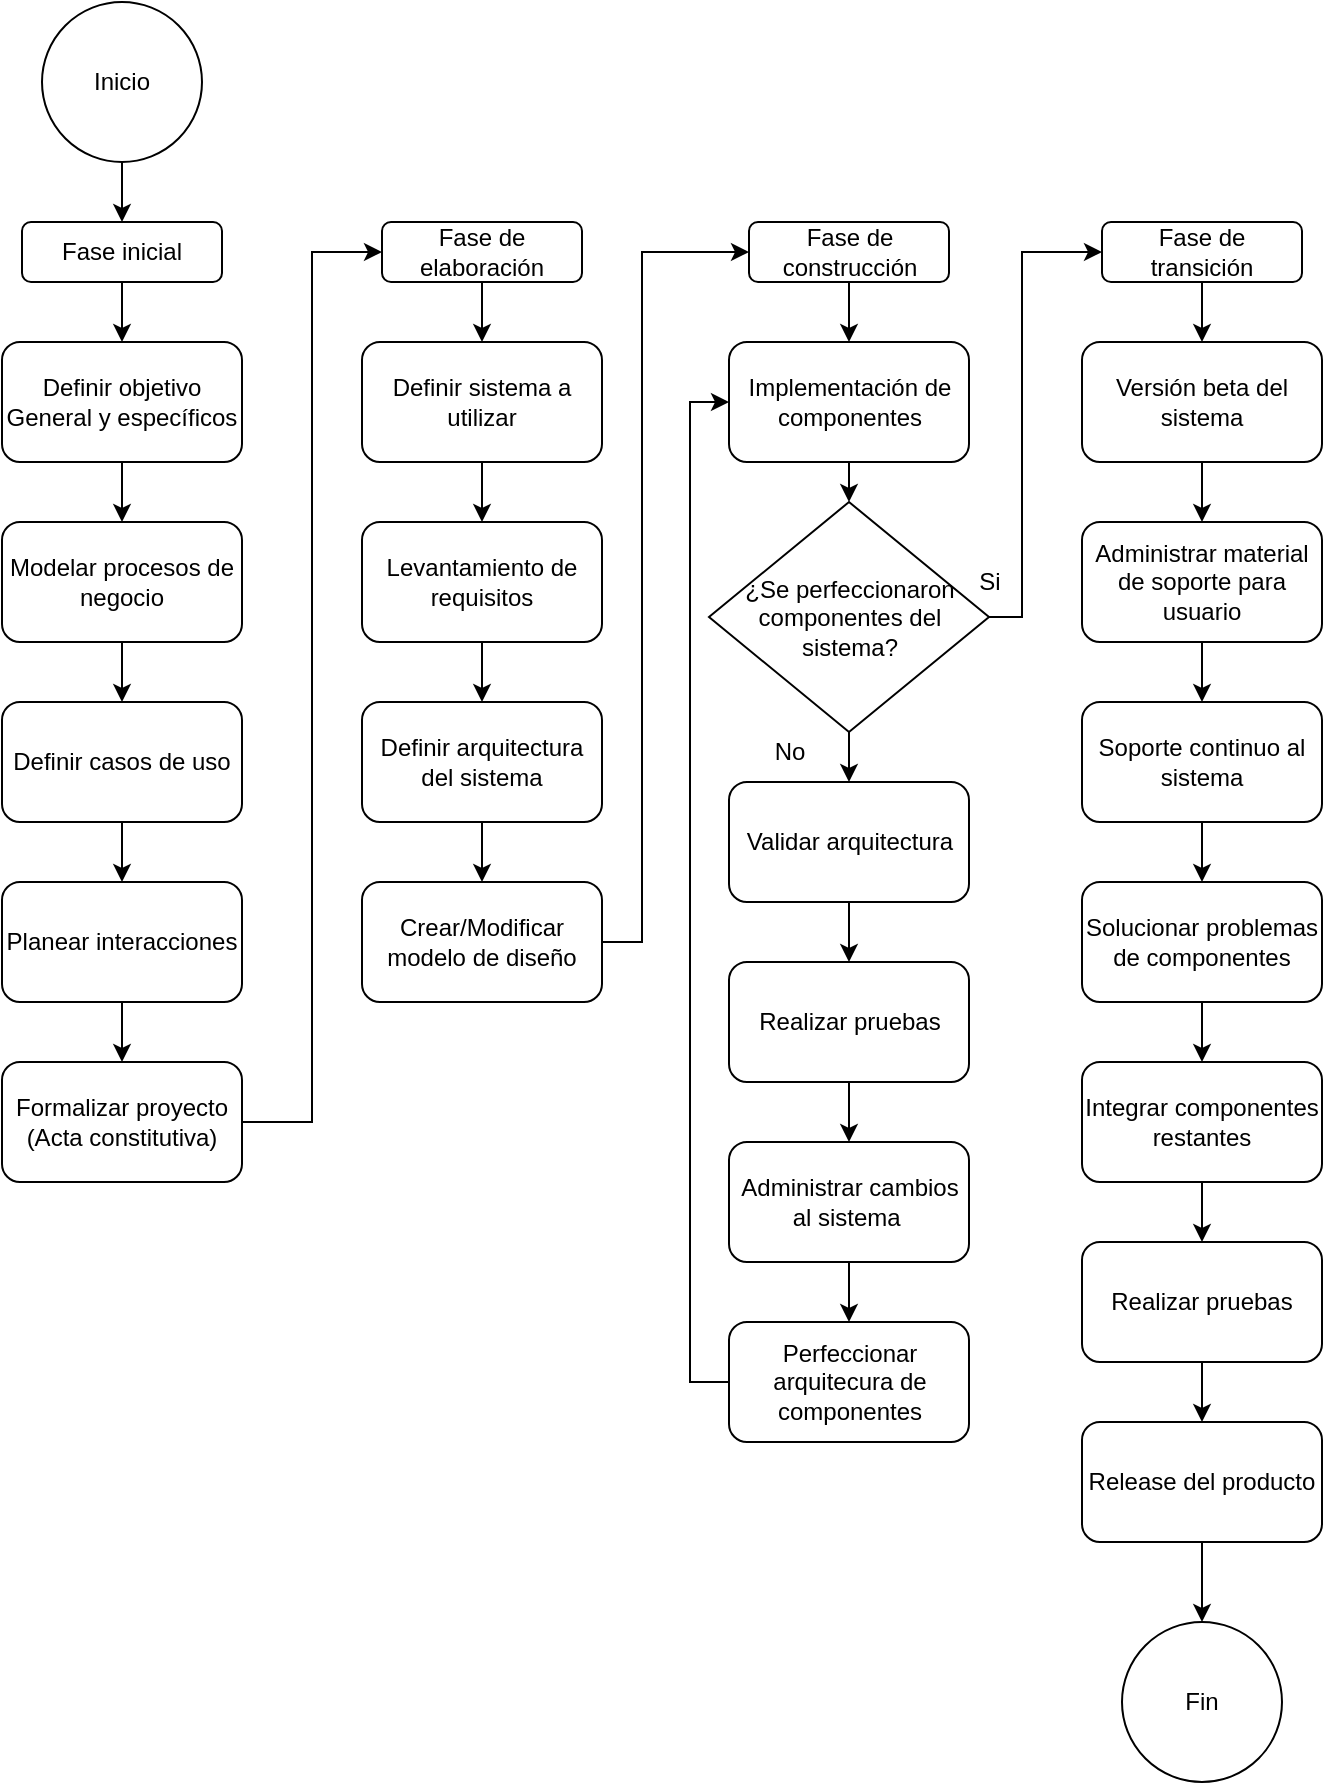 <mxfile version="14.2.4" type="embed">
    <diagram id="cygO-0B22TMvVJnIExJI" name="Page-1">
        <mxGraphModel dx="537" dy="1599" grid="1" gridSize="10" guides="1" tooltips="1" connect="1" arrows="1" fold="1" page="1" pageScale="1" pageWidth="827" pageHeight="1169" math="0" shadow="0">
            <root>
                <mxCell id="0"/>
                <mxCell id="1" parent="0"/>
                <mxCell id="36" style="edgeStyle=orthogonalEdgeStyle;rounded=0;orthogonalLoop=1;jettySize=auto;html=1;entryX=0.5;entryY=0;entryDx=0;entryDy=0;" parent="1" source="2" target="15" edge="1">
                    <mxGeometry relative="1" as="geometry"/>
                </mxCell>
                <mxCell id="2" value="Inicio" style="ellipse;whiteSpace=wrap;html=1;aspect=fixed;" parent="1" vertex="1">
                    <mxGeometry x="60" y="-1160" width="80" height="80" as="geometry"/>
                </mxCell>
                <mxCell id="66" style="edgeStyle=orthogonalEdgeStyle;rounded=0;orthogonalLoop=1;jettySize=auto;html=1;exitX=0.5;exitY=1;exitDx=0;exitDy=0;entryX=0.5;entryY=0;entryDx=0;entryDy=0;" parent="1" source="6" target="65" edge="1">
                    <mxGeometry relative="1" as="geometry"/>
                </mxCell>
                <mxCell id="6" value="Modelar procesos de negocio" style="rounded=1;whiteSpace=wrap;html=1;" parent="1" vertex="1">
                    <mxGeometry x="40" y="-900" width="120" height="60" as="geometry"/>
                </mxCell>
                <mxCell id="69" style="edgeStyle=orthogonalEdgeStyle;rounded=0;orthogonalLoop=1;jettySize=auto;html=1;entryX=0;entryY=0.5;entryDx=0;entryDy=0;" parent="1" source="7" target="17" edge="1">
                    <mxGeometry relative="1" as="geometry"/>
                </mxCell>
                <mxCell id="7" value="Formalizar proyecto (Acta constitutiva)" style="rounded=1;whiteSpace=wrap;html=1;" parent="1" vertex="1">
                    <mxGeometry x="40" y="-630" width="120" height="60" as="geometry"/>
                </mxCell>
                <mxCell id="44" style="edgeStyle=orthogonalEdgeStyle;rounded=0;orthogonalLoop=1;jettySize=auto;html=1;entryX=0;entryY=0.5;entryDx=0;entryDy=0;" parent="1" source="8" target="22" edge="1">
                    <mxGeometry relative="1" as="geometry">
                        <Array as="points">
                            <mxPoint x="360" y="-690"/>
                            <mxPoint x="360" y="-1035"/>
                        </Array>
                    </mxGeometry>
                </mxCell>
                <mxCell id="8" value="Crear/Modificar modelo de diseño" style="rounded=1;whiteSpace=wrap;html=1;" parent="1" vertex="1">
                    <mxGeometry x="220" y="-720" width="120" height="60" as="geometry"/>
                </mxCell>
                <mxCell id="29" style="edgeStyle=orthogonalEdgeStyle;rounded=0;orthogonalLoop=1;jettySize=auto;html=1;exitX=0.5;exitY=1;exitDx=0;exitDy=0;entryX=0.5;entryY=0;entryDx=0;entryDy=0;" parent="1" source="9" target="28" edge="1">
                    <mxGeometry relative="1" as="geometry"/>
                </mxCell>
                <mxCell id="9" value="Implementación de componentes" style="rounded=1;whiteSpace=wrap;html=1;" parent="1" vertex="1">
                    <mxGeometry x="403.5" y="-990" width="120" height="60" as="geometry"/>
                </mxCell>
                <mxCell id="32" style="edgeStyle=orthogonalEdgeStyle;rounded=0;orthogonalLoop=1;jettySize=auto;html=1;exitX=0.5;exitY=1;exitDx=0;exitDy=0;" parent="1" source="10" target="12" edge="1">
                    <mxGeometry relative="1" as="geometry"/>
                </mxCell>
                <mxCell id="10" value="Realizar pruebas" style="rounded=1;whiteSpace=wrap;html=1;" parent="1" vertex="1">
                    <mxGeometry x="403.5" y="-680" width="120" height="60" as="geometry"/>
                </mxCell>
                <mxCell id="38" style="edgeStyle=orthogonalEdgeStyle;rounded=0;orthogonalLoop=1;jettySize=auto;html=1;exitX=0.5;exitY=1;exitDx=0;exitDy=0;" parent="1" source="11" target="6" edge="1">
                    <mxGeometry relative="1" as="geometry"/>
                </mxCell>
                <mxCell id="11" value="Definir objetivo General y específicos" style="rounded=1;whiteSpace=wrap;html=1;" parent="1" vertex="1">
                    <mxGeometry x="40" y="-990" width="120" height="60" as="geometry"/>
                </mxCell>
                <mxCell id="64" style="edgeStyle=orthogonalEdgeStyle;rounded=0;orthogonalLoop=1;jettySize=auto;html=1;exitX=0.5;exitY=1;exitDx=0;exitDy=0;entryX=0.5;entryY=0;entryDx=0;entryDy=0;" parent="1" source="12" target="26" edge="1">
                    <mxGeometry relative="1" as="geometry"/>
                </mxCell>
                <mxCell id="12" value="Administrar cambios al sistema&amp;nbsp;" style="rounded=1;whiteSpace=wrap;html=1;" parent="1" vertex="1">
                    <mxGeometry x="403.5" y="-590" width="120" height="60" as="geometry"/>
                </mxCell>
                <mxCell id="37" style="edgeStyle=orthogonalEdgeStyle;rounded=0;orthogonalLoop=1;jettySize=auto;html=1;exitX=0.5;exitY=1;exitDx=0;exitDy=0;entryX=0.5;entryY=0;entryDx=0;entryDy=0;" parent="1" source="15" target="11" edge="1">
                    <mxGeometry relative="1" as="geometry"/>
                </mxCell>
                <mxCell id="15" value="Fase inicial" style="rounded=1;whiteSpace=wrap;html=1;" parent="1" vertex="1">
                    <mxGeometry x="50" y="-1050" width="100" height="30" as="geometry"/>
                </mxCell>
                <mxCell id="41" style="edgeStyle=orthogonalEdgeStyle;rounded=0;orthogonalLoop=1;jettySize=auto;html=1;exitX=0.5;exitY=1;exitDx=0;exitDy=0;entryX=0.5;entryY=0;entryDx=0;entryDy=0;" parent="1" source="16" target="19" edge="1">
                    <mxGeometry relative="1" as="geometry"/>
                </mxCell>
                <mxCell id="16" value="Definir sistema a utilizar" style="rounded=1;whiteSpace=wrap;html=1;" parent="1" vertex="1">
                    <mxGeometry x="220" y="-990" width="120" height="60" as="geometry"/>
                </mxCell>
                <mxCell id="40" style="edgeStyle=orthogonalEdgeStyle;rounded=0;orthogonalLoop=1;jettySize=auto;html=1;" parent="1" source="17" target="16" edge="1">
                    <mxGeometry relative="1" as="geometry"/>
                </mxCell>
                <mxCell id="17" value="Fase de elaboración" style="rounded=1;whiteSpace=wrap;html=1;" parent="1" vertex="1">
                    <mxGeometry x="230" y="-1050" width="100" height="30" as="geometry"/>
                </mxCell>
                <mxCell id="42" style="edgeStyle=orthogonalEdgeStyle;rounded=0;orthogonalLoop=1;jettySize=auto;html=1;exitX=0.5;exitY=1;exitDx=0;exitDy=0;entryX=0.5;entryY=0;entryDx=0;entryDy=0;" parent="1" source="19" target="20" edge="1">
                    <mxGeometry relative="1" as="geometry"/>
                </mxCell>
                <mxCell id="19" value="Levantamiento de requisitos" style="rounded=1;whiteSpace=wrap;html=1;" parent="1" vertex="1">
                    <mxGeometry x="220" y="-900" width="120" height="60" as="geometry"/>
                </mxCell>
                <mxCell id="43" style="edgeStyle=orthogonalEdgeStyle;rounded=0;orthogonalLoop=1;jettySize=auto;html=1;exitX=0.5;exitY=1;exitDx=0;exitDy=0;entryX=0.5;entryY=0;entryDx=0;entryDy=0;" parent="1" source="20" target="8" edge="1">
                    <mxGeometry relative="1" as="geometry"/>
                </mxCell>
                <mxCell id="20" value="Definir arquitectura del sistema" style="rounded=1;whiteSpace=wrap;html=1;" parent="1" vertex="1">
                    <mxGeometry x="220" y="-810" width="120" height="60" as="geometry"/>
                </mxCell>
                <mxCell id="35" style="edgeStyle=orthogonalEdgeStyle;rounded=0;orthogonalLoop=1;jettySize=auto;html=1;" parent="1" source="22" target="9" edge="1">
                    <mxGeometry relative="1" as="geometry"/>
                </mxCell>
                <mxCell id="22" value="Fase de construcción" style="rounded=1;whiteSpace=wrap;html=1;" parent="1" vertex="1">
                    <mxGeometry x="413.5" y="-1050" width="100" height="30" as="geometry"/>
                </mxCell>
                <mxCell id="31" style="edgeStyle=orthogonalEdgeStyle;rounded=0;orthogonalLoop=1;jettySize=auto;html=1;entryX=0.5;entryY=0;entryDx=0;entryDy=0;" parent="1" source="24" target="10" edge="1">
                    <mxGeometry relative="1" as="geometry"/>
                </mxCell>
                <mxCell id="24" value="Validar arquitectura" style="rounded=1;whiteSpace=wrap;html=1;" parent="1" vertex="1">
                    <mxGeometry x="403.5" y="-770" width="120" height="60" as="geometry"/>
                </mxCell>
                <mxCell id="68" style="edgeStyle=orthogonalEdgeStyle;rounded=0;orthogonalLoop=1;jettySize=auto;html=1;exitX=0.5;exitY=1;exitDx=0;exitDy=0;entryX=0.5;entryY=0;entryDx=0;entryDy=0;" parent="1" source="25" target="7" edge="1">
                    <mxGeometry relative="1" as="geometry"/>
                </mxCell>
                <mxCell id="25" value="Planear interacciones" style="rounded=1;whiteSpace=wrap;html=1;" parent="1" vertex="1">
                    <mxGeometry x="40" y="-720" width="120" height="60" as="geometry"/>
                </mxCell>
                <mxCell id="27" style="edgeStyle=orthogonalEdgeStyle;rounded=0;orthogonalLoop=1;jettySize=auto;html=1;entryX=0;entryY=0.5;entryDx=0;entryDy=0;" parent="1" source="26" target="9" edge="1">
                    <mxGeometry relative="1" as="geometry">
                        <Array as="points">
                            <mxPoint x="384" y="-470"/>
                            <mxPoint x="384" y="-960"/>
                        </Array>
                    </mxGeometry>
                </mxCell>
                <mxCell id="26" value="Perfeccionar arquitecura de componentes" style="rounded=1;whiteSpace=wrap;html=1;" parent="1" vertex="1">
                    <mxGeometry x="403.5" y="-500" width="120" height="60" as="geometry"/>
                </mxCell>
                <mxCell id="30" style="edgeStyle=orthogonalEdgeStyle;rounded=0;orthogonalLoop=1;jettySize=auto;html=1;entryX=0.5;entryY=0;entryDx=0;entryDy=0;" parent="1" source="28" target="24" edge="1">
                    <mxGeometry relative="1" as="geometry"/>
                </mxCell>
                <mxCell id="51" style="edgeStyle=orthogonalEdgeStyle;rounded=0;orthogonalLoop=1;jettySize=auto;html=1;entryX=0;entryY=0.5;entryDx=0;entryDy=0;" parent="1" source="28" target="46" edge="1">
                    <mxGeometry relative="1" as="geometry">
                        <Array as="points">
                            <mxPoint x="550" y="-853"/>
                            <mxPoint x="550" y="-1035"/>
                        </Array>
                    </mxGeometry>
                </mxCell>
                <mxCell id="28" value="¿Se perfeccionaron componentes del sistema?" style="rhombus;whiteSpace=wrap;html=1;" parent="1" vertex="1">
                    <mxGeometry x="393.5" y="-910" width="140" height="115" as="geometry"/>
                </mxCell>
                <mxCell id="56" style="edgeStyle=orthogonalEdgeStyle;rounded=0;orthogonalLoop=1;jettySize=auto;html=1;exitX=0.5;exitY=1;exitDx=0;exitDy=0;entryX=0.5;entryY=0;entryDx=0;entryDy=0;" parent="1" source="46" target="49" edge="1">
                    <mxGeometry relative="1" as="geometry"/>
                </mxCell>
                <mxCell id="46" value="Fase de transición" style="rounded=1;whiteSpace=wrap;html=1;" parent="1" vertex="1">
                    <mxGeometry x="590" y="-1050" width="100" height="30" as="geometry"/>
                </mxCell>
                <mxCell id="58" style="edgeStyle=orthogonalEdgeStyle;rounded=0;orthogonalLoop=1;jettySize=auto;html=1;entryX=0.5;entryY=0;entryDx=0;entryDy=0;" parent="1" source="47" target="48" edge="1">
                    <mxGeometry relative="1" as="geometry"/>
                </mxCell>
                <mxCell id="47" value="Administrar material de soporte para usuario" style="rounded=1;whiteSpace=wrap;html=1;" parent="1" vertex="1">
                    <mxGeometry x="580" y="-900" width="120" height="60" as="geometry"/>
                </mxCell>
                <mxCell id="59" style="edgeStyle=orthogonalEdgeStyle;rounded=0;orthogonalLoop=1;jettySize=auto;html=1;exitX=0.5;exitY=1;exitDx=0;exitDy=0;entryX=0.5;entryY=0;entryDx=0;entryDy=0;" parent="1" source="48" target="50" edge="1">
                    <mxGeometry relative="1" as="geometry"/>
                </mxCell>
                <mxCell id="48" value="Soporte continuo al sistema" style="rounded=1;whiteSpace=wrap;html=1;" parent="1" vertex="1">
                    <mxGeometry x="580" y="-810" width="120" height="60" as="geometry"/>
                </mxCell>
                <mxCell id="57" style="edgeStyle=orthogonalEdgeStyle;rounded=0;orthogonalLoop=1;jettySize=auto;html=1;exitX=0.5;exitY=1;exitDx=0;exitDy=0;entryX=0.5;entryY=0;entryDx=0;entryDy=0;" parent="1" source="49" target="47" edge="1">
                    <mxGeometry relative="1" as="geometry"/>
                </mxCell>
                <mxCell id="49" value="Versión beta del sistema" style="rounded=1;whiteSpace=wrap;html=1;" parent="1" vertex="1">
                    <mxGeometry x="580" y="-990" width="120" height="60" as="geometry"/>
                </mxCell>
                <mxCell id="60" style="edgeStyle=orthogonalEdgeStyle;rounded=0;orthogonalLoop=1;jettySize=auto;html=1;exitX=0.5;exitY=1;exitDx=0;exitDy=0;entryX=0.5;entryY=0;entryDx=0;entryDy=0;" parent="1" source="50" target="52" edge="1">
                    <mxGeometry relative="1" as="geometry"/>
                </mxCell>
                <mxCell id="50" value="Solucionar problemas de componentes" style="rounded=1;whiteSpace=wrap;html=1;" parent="1" vertex="1">
                    <mxGeometry x="580" y="-720" width="120" height="60" as="geometry"/>
                </mxCell>
                <mxCell id="61" style="edgeStyle=orthogonalEdgeStyle;rounded=0;orthogonalLoop=1;jettySize=auto;html=1;exitX=0.5;exitY=1;exitDx=0;exitDy=0;entryX=0.5;entryY=0;entryDx=0;entryDy=0;" parent="1" source="52" target="53" edge="1">
                    <mxGeometry relative="1" as="geometry"/>
                </mxCell>
                <mxCell id="52" value="Integrar componentes restantes" style="rounded=1;whiteSpace=wrap;html=1;" parent="1" vertex="1">
                    <mxGeometry x="580" y="-630" width="120" height="60" as="geometry"/>
                </mxCell>
                <mxCell id="62" style="edgeStyle=orthogonalEdgeStyle;rounded=0;orthogonalLoop=1;jettySize=auto;html=1;exitX=0.5;exitY=1;exitDx=0;exitDy=0;entryX=0.5;entryY=0;entryDx=0;entryDy=0;" parent="1" source="53" target="54" edge="1">
                    <mxGeometry relative="1" as="geometry"/>
                </mxCell>
                <mxCell id="53" value="Realizar pruebas" style="rounded=1;whiteSpace=wrap;html=1;" parent="1" vertex="1">
                    <mxGeometry x="580" y="-540" width="120" height="60" as="geometry"/>
                </mxCell>
                <mxCell id="63" style="edgeStyle=orthogonalEdgeStyle;rounded=0;orthogonalLoop=1;jettySize=auto;html=1;exitX=0.5;exitY=1;exitDx=0;exitDy=0;entryX=0.5;entryY=0;entryDx=0;entryDy=0;" parent="1" source="54" target="55" edge="1">
                    <mxGeometry relative="1" as="geometry"/>
                </mxCell>
                <mxCell id="54" value="Release del producto" style="rounded=1;whiteSpace=wrap;html=1;" parent="1" vertex="1">
                    <mxGeometry x="580" y="-450" width="120" height="60" as="geometry"/>
                </mxCell>
                <mxCell id="55" value="Fin" style="ellipse;whiteSpace=wrap;html=1;aspect=fixed;" parent="1" vertex="1">
                    <mxGeometry x="600" y="-350" width="80" height="80" as="geometry"/>
                </mxCell>
                <mxCell id="67" style="edgeStyle=orthogonalEdgeStyle;rounded=0;orthogonalLoop=1;jettySize=auto;html=1;exitX=0.5;exitY=1;exitDx=0;exitDy=0;entryX=0.5;entryY=0;entryDx=0;entryDy=0;" parent="1" source="65" target="25" edge="1">
                    <mxGeometry relative="1" as="geometry"/>
                </mxCell>
                <mxCell id="65" value="Definir casos de uso" style="rounded=1;whiteSpace=wrap;html=1;" parent="1" vertex="1">
                    <mxGeometry x="40" y="-810" width="120" height="60" as="geometry"/>
                </mxCell>
                <mxCell id="70" value="Si" style="text;html=1;strokeColor=none;fillColor=none;align=center;verticalAlign=middle;whiteSpace=wrap;rounded=0;" vertex="1" parent="1">
                    <mxGeometry x="513.5" y="-880" width="40" height="20" as="geometry"/>
                </mxCell>
                <mxCell id="71" value="No" style="text;html=1;strokeColor=none;fillColor=none;align=center;verticalAlign=middle;whiteSpace=wrap;rounded=0;" vertex="1" parent="1">
                    <mxGeometry x="414" y="-795" width="40" height="20" as="geometry"/>
                </mxCell>
            </root>
        </mxGraphModel>
    </diagram>
</mxfile>